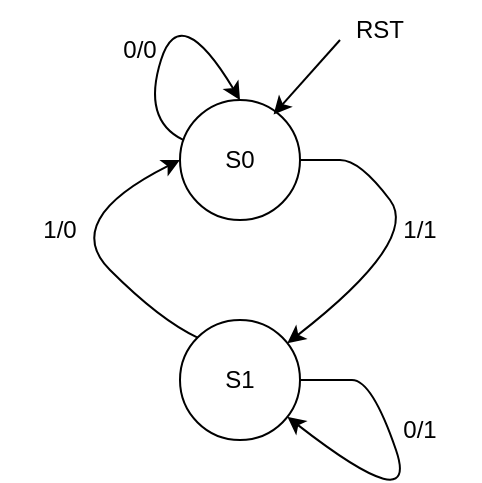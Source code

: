 <mxfile version="25.0.3">
  <diagram name="Страница — 1" id="aWmqYJOukRvnQ4QJVPiF">
    <mxGraphModel dx="830" dy="458" grid="1" gridSize="10" guides="1" tooltips="1" connect="1" arrows="1" fold="1" page="1" pageScale="1" pageWidth="827" pageHeight="1169" math="0" shadow="0">
      <root>
        <mxCell id="0" />
        <mxCell id="1" parent="0" />
        <mxCell id="iJGNU9h4wFBElqlkk2uX-1" value="S0" style="ellipse;whiteSpace=wrap;html=1;aspect=fixed;" vertex="1" parent="1">
          <mxGeometry x="300" y="210" width="60" height="60" as="geometry" />
        </mxCell>
        <mxCell id="iJGNU9h4wFBElqlkk2uX-2" value="S1" style="ellipse;whiteSpace=wrap;html=1;aspect=fixed;" vertex="1" parent="1">
          <mxGeometry x="300" y="320" width="60" height="60" as="geometry" />
        </mxCell>
        <mxCell id="iJGNU9h4wFBElqlkk2uX-3" value="" style="curved=1;endArrow=classic;html=1;rounded=0;exitX=1;exitY=0.5;exitDx=0;exitDy=0;" edge="1" parent="1" source="iJGNU9h4wFBElqlkk2uX-1" target="iJGNU9h4wFBElqlkk2uX-2">
          <mxGeometry width="50" height="50" relative="1" as="geometry">
            <mxPoint x="360" y="250" as="sourcePoint" />
            <mxPoint x="450" y="220" as="targetPoint" />
            <Array as="points">
              <mxPoint x="370" y="240" />
              <mxPoint x="390" y="240" />
              <mxPoint x="420" y="280" />
            </Array>
          </mxGeometry>
        </mxCell>
        <mxCell id="iJGNU9h4wFBElqlkk2uX-4" value="" style="curved=1;endArrow=classic;html=1;rounded=0;exitX=0;exitY=0;exitDx=0;exitDy=0;entryX=0;entryY=0.5;entryDx=0;entryDy=0;" edge="1" parent="1" source="iJGNU9h4wFBElqlkk2uX-2" target="iJGNU9h4wFBElqlkk2uX-1">
          <mxGeometry width="50" height="50" relative="1" as="geometry">
            <mxPoint x="240" y="320" as="sourcePoint" />
            <mxPoint x="290" y="270" as="targetPoint" />
            <Array as="points">
              <mxPoint x="290" y="320" />
              <mxPoint x="240" y="270" />
            </Array>
          </mxGeometry>
        </mxCell>
        <mxCell id="iJGNU9h4wFBElqlkk2uX-5" value="" style="curved=1;endArrow=classic;html=1;rounded=0;exitX=1;exitY=0.5;exitDx=0;exitDy=0;" edge="1" parent="1" source="iJGNU9h4wFBElqlkk2uX-2" target="iJGNU9h4wFBElqlkk2uX-2">
          <mxGeometry width="50" height="50" relative="1" as="geometry">
            <mxPoint x="366" y="350" as="sourcePoint" />
            <mxPoint x="350" y="410" as="targetPoint" />
            <Array as="points">
              <mxPoint x="376" y="350" />
              <mxPoint x="396" y="350" />
              <mxPoint x="420" y="420" />
            </Array>
          </mxGeometry>
        </mxCell>
        <mxCell id="iJGNU9h4wFBElqlkk2uX-6" value="" style="curved=1;endArrow=classic;html=1;rounded=0;exitX=0.027;exitY=0.333;exitDx=0;exitDy=0;entryX=0.5;entryY=0;entryDx=0;entryDy=0;exitPerimeter=0;" edge="1" parent="1" source="iJGNU9h4wFBElqlkk2uX-1" target="iJGNU9h4wFBElqlkk2uX-1">
          <mxGeometry width="50" height="50" relative="1" as="geometry">
            <mxPoint x="300" y="229" as="sourcePoint" />
            <mxPoint x="330" y="190" as="targetPoint" />
            <Array as="points">
              <mxPoint x="281" y="220" />
              <mxPoint x="300" y="160" />
            </Array>
          </mxGeometry>
        </mxCell>
        <mxCell id="iJGNU9h4wFBElqlkk2uX-7" value="" style="endArrow=classic;html=1;rounded=0;entryX=0.78;entryY=0.12;entryDx=0;entryDy=0;entryPerimeter=0;" edge="1" parent="1" target="iJGNU9h4wFBElqlkk2uX-1">
          <mxGeometry width="50" height="50" relative="1" as="geometry">
            <mxPoint x="380" y="180" as="sourcePoint" />
            <mxPoint x="410" y="140" as="targetPoint" />
          </mxGeometry>
        </mxCell>
        <mxCell id="iJGNU9h4wFBElqlkk2uX-8" value="RST" style="text;html=1;align=center;verticalAlign=middle;whiteSpace=wrap;rounded=0;" vertex="1" parent="1">
          <mxGeometry x="370" y="160" width="60" height="30" as="geometry" />
        </mxCell>
        <mxCell id="iJGNU9h4wFBElqlkk2uX-9" value="0/0" style="text;html=1;align=center;verticalAlign=middle;whiteSpace=wrap;rounded=0;" vertex="1" parent="1">
          <mxGeometry x="250" y="170" width="60" height="30" as="geometry" />
        </mxCell>
        <mxCell id="iJGNU9h4wFBElqlkk2uX-10" value="1/0" style="text;html=1;align=center;verticalAlign=middle;whiteSpace=wrap;rounded=0;" vertex="1" parent="1">
          <mxGeometry x="210" y="260" width="60" height="30" as="geometry" />
        </mxCell>
        <mxCell id="iJGNU9h4wFBElqlkk2uX-11" value="1/1" style="text;html=1;align=center;verticalAlign=middle;whiteSpace=wrap;rounded=0;" vertex="1" parent="1">
          <mxGeometry x="390" y="260" width="60" height="30" as="geometry" />
        </mxCell>
        <mxCell id="iJGNU9h4wFBElqlkk2uX-12" value="0/1" style="text;html=1;align=center;verticalAlign=middle;whiteSpace=wrap;rounded=0;" vertex="1" parent="1">
          <mxGeometry x="390" y="360" width="60" height="30" as="geometry" />
        </mxCell>
      </root>
    </mxGraphModel>
  </diagram>
</mxfile>
